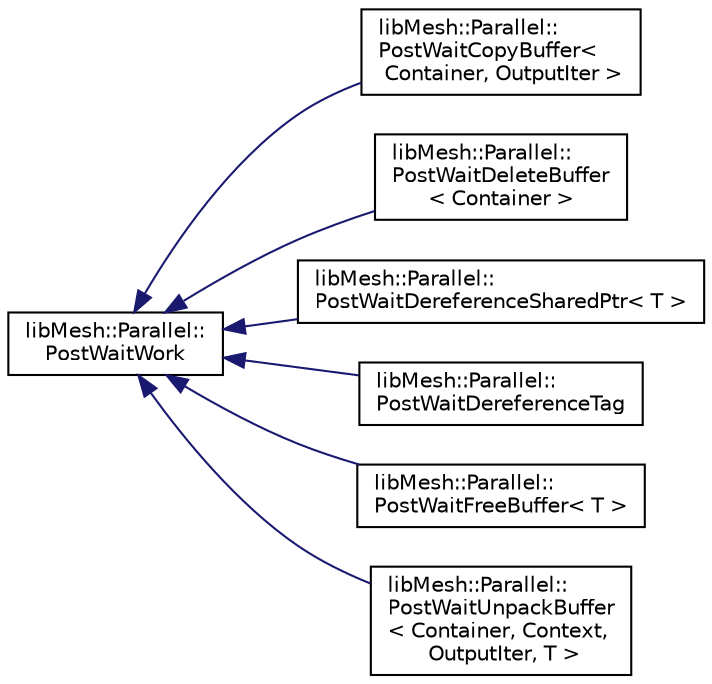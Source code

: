 digraph "Graphical Class Hierarchy"
{
  edge [fontname="Helvetica",fontsize="10",labelfontname="Helvetica",labelfontsize="10"];
  node [fontname="Helvetica",fontsize="10",shape=record];
  rankdir="LR";
  Node0 [label="libMesh::Parallel::\lPostWaitWork",height=0.2,width=0.4,color="black", fillcolor="white", style="filled",URL="$structlibMesh_1_1Parallel_1_1PostWaitWork.html"];
  Node0 -> Node1 [dir="back",color="midnightblue",fontsize="10",style="solid",fontname="Helvetica"];
  Node1 [label="libMesh::Parallel::\lPostWaitCopyBuffer\<\l Container, OutputIter \>",height=0.2,width=0.4,color="black", fillcolor="white", style="filled",URL="$structlibMesh_1_1Parallel_1_1PostWaitCopyBuffer.html"];
  Node0 -> Node2 [dir="back",color="midnightblue",fontsize="10",style="solid",fontname="Helvetica"];
  Node2 [label="libMesh::Parallel::\lPostWaitDeleteBuffer\l\< Container \>",height=0.2,width=0.4,color="black", fillcolor="white", style="filled",URL="$structlibMesh_1_1Parallel_1_1PostWaitDeleteBuffer.html"];
  Node0 -> Node3 [dir="back",color="midnightblue",fontsize="10",style="solid",fontname="Helvetica"];
  Node3 [label="libMesh::Parallel::\lPostWaitDereferenceSharedPtr\< T \>",height=0.2,width=0.4,color="black", fillcolor="white", style="filled",URL="$structlibMesh_1_1Parallel_1_1PostWaitDereferenceSharedPtr.html"];
  Node0 -> Node4 [dir="back",color="midnightblue",fontsize="10",style="solid",fontname="Helvetica"];
  Node4 [label="libMesh::Parallel::\lPostWaitDereferenceTag",height=0.2,width=0.4,color="black", fillcolor="white", style="filled",URL="$structlibMesh_1_1Parallel_1_1PostWaitDereferenceTag.html"];
  Node0 -> Node5 [dir="back",color="midnightblue",fontsize="10",style="solid",fontname="Helvetica"];
  Node5 [label="libMesh::Parallel::\lPostWaitFreeBuffer\< T \>",height=0.2,width=0.4,color="black", fillcolor="white", style="filled",URL="$structlibMesh_1_1Parallel_1_1PostWaitFreeBuffer.html"];
  Node0 -> Node6 [dir="back",color="midnightblue",fontsize="10",style="solid",fontname="Helvetica"];
  Node6 [label="libMesh::Parallel::\lPostWaitUnpackBuffer\l\< Container, Context,\l OutputIter, T \>",height=0.2,width=0.4,color="black", fillcolor="white", style="filled",URL="$structlibMesh_1_1Parallel_1_1PostWaitUnpackBuffer.html"];
}
